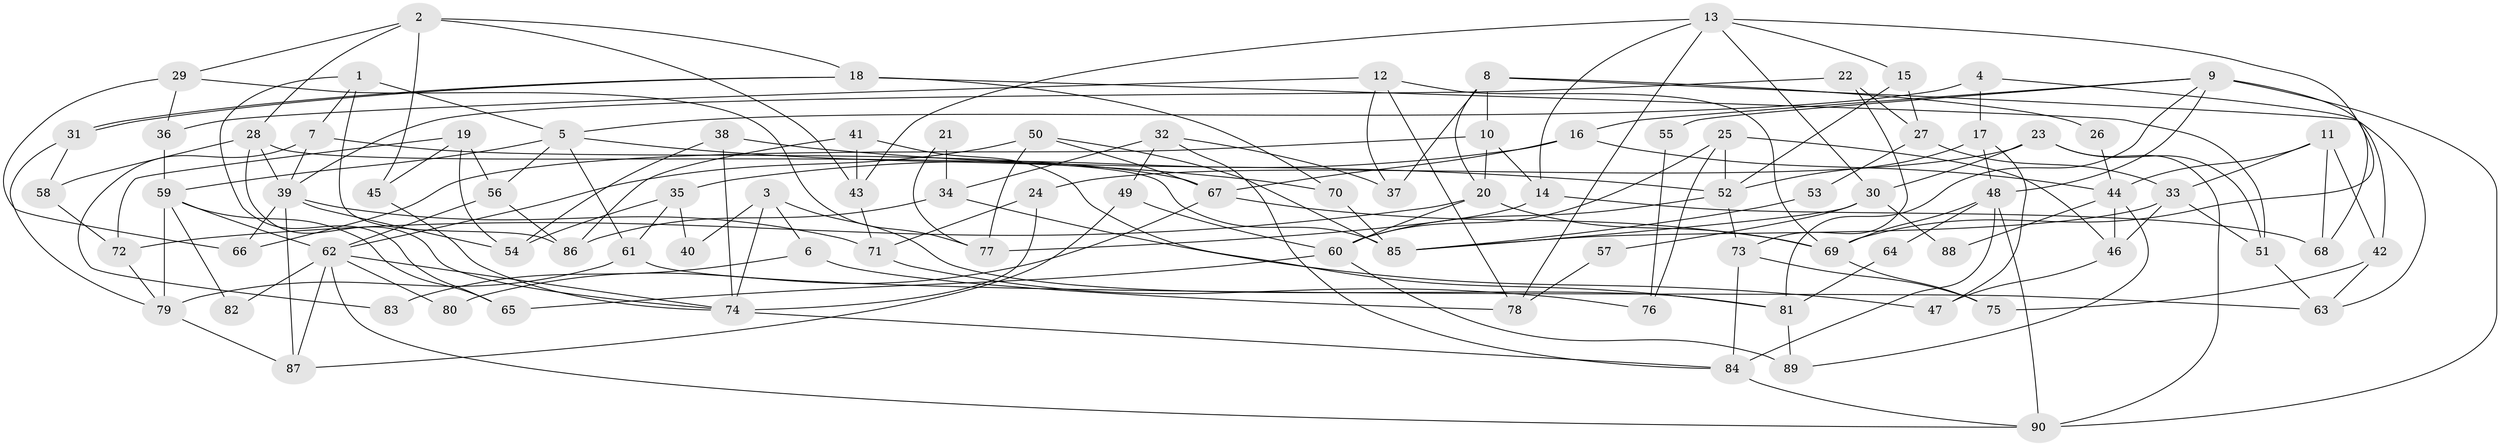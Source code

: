 // coarse degree distribution, {6: 0.17543859649122806, 7: 0.17543859649122806, 4: 0.08771929824561403, 5: 0.12280701754385964, 8: 0.05263157894736842, 9: 0.03508771929824561, 3: 0.19298245614035087, 2: 0.14035087719298245, 10: 0.017543859649122806}
// Generated by graph-tools (version 1.1) at 2025/23/03/03/25 07:23:56]
// undirected, 90 vertices, 180 edges
graph export_dot {
graph [start="1"]
  node [color=gray90,style=filled];
  1;
  2;
  3;
  4;
  5;
  6;
  7;
  8;
  9;
  10;
  11;
  12;
  13;
  14;
  15;
  16;
  17;
  18;
  19;
  20;
  21;
  22;
  23;
  24;
  25;
  26;
  27;
  28;
  29;
  30;
  31;
  32;
  33;
  34;
  35;
  36;
  37;
  38;
  39;
  40;
  41;
  42;
  43;
  44;
  45;
  46;
  47;
  48;
  49;
  50;
  51;
  52;
  53;
  54;
  55;
  56;
  57;
  58;
  59;
  60;
  61;
  62;
  63;
  64;
  65;
  66;
  67;
  68;
  69;
  70;
  71;
  72;
  73;
  74;
  75;
  76;
  77;
  78;
  79;
  80;
  81;
  82;
  83;
  84;
  85;
  86;
  87;
  88;
  89;
  90;
  1 -- 7;
  1 -- 65;
  1 -- 5;
  1 -- 86;
  2 -- 28;
  2 -- 29;
  2 -- 18;
  2 -- 43;
  2 -- 45;
  3 -- 74;
  3 -- 81;
  3 -- 6;
  3 -- 40;
  4 -- 42;
  4 -- 5;
  4 -- 17;
  5 -- 59;
  5 -- 56;
  5 -- 61;
  5 -- 70;
  6 -- 78;
  6 -- 83;
  7 -- 67;
  7 -- 39;
  7 -- 83;
  8 -- 37;
  8 -- 20;
  8 -- 10;
  8 -- 26;
  8 -- 63;
  9 -- 68;
  9 -- 90;
  9 -- 16;
  9 -- 48;
  9 -- 55;
  9 -- 81;
  10 -- 20;
  10 -- 14;
  10 -- 66;
  11 -- 44;
  11 -- 42;
  11 -- 33;
  11 -- 68;
  12 -- 69;
  12 -- 36;
  12 -- 37;
  12 -- 78;
  13 -- 43;
  13 -- 30;
  13 -- 14;
  13 -- 15;
  13 -- 69;
  13 -- 78;
  14 -- 68;
  14 -- 77;
  15 -- 52;
  15 -- 27;
  16 -- 67;
  16 -- 35;
  16 -- 44;
  17 -- 48;
  17 -- 47;
  17 -- 52;
  18 -- 31;
  18 -- 31;
  18 -- 51;
  18 -- 70;
  19 -- 45;
  19 -- 54;
  19 -- 56;
  19 -- 72;
  20 -- 72;
  20 -- 60;
  20 -- 69;
  21 -- 77;
  21 -- 34;
  22 -- 39;
  22 -- 73;
  22 -- 27;
  23 -- 90;
  23 -- 51;
  23 -- 24;
  23 -- 30;
  24 -- 74;
  24 -- 71;
  25 -- 60;
  25 -- 52;
  25 -- 46;
  25 -- 76;
  26 -- 44;
  27 -- 33;
  27 -- 53;
  28 -- 39;
  28 -- 85;
  28 -- 58;
  28 -- 74;
  29 -- 66;
  29 -- 77;
  29 -- 36;
  30 -- 85;
  30 -- 57;
  30 -- 88;
  31 -- 58;
  31 -- 79;
  32 -- 34;
  32 -- 84;
  32 -- 37;
  32 -- 49;
  33 -- 46;
  33 -- 51;
  33 -- 85;
  34 -- 86;
  34 -- 47;
  35 -- 61;
  35 -- 40;
  35 -- 54;
  36 -- 59;
  38 -- 74;
  38 -- 52;
  38 -- 54;
  39 -- 54;
  39 -- 87;
  39 -- 66;
  39 -- 71;
  41 -- 86;
  41 -- 43;
  41 -- 81;
  42 -- 63;
  42 -- 75;
  43 -- 71;
  44 -- 46;
  44 -- 88;
  44 -- 89;
  45 -- 74;
  46 -- 47;
  48 -- 69;
  48 -- 64;
  48 -- 84;
  48 -- 90;
  49 -- 87;
  49 -- 60;
  50 -- 85;
  50 -- 62;
  50 -- 67;
  50 -- 77;
  51 -- 63;
  52 -- 60;
  52 -- 73;
  53 -- 85;
  55 -- 76;
  56 -- 62;
  56 -- 86;
  57 -- 78;
  58 -- 72;
  59 -- 62;
  59 -- 79;
  59 -- 65;
  59 -- 82;
  60 -- 89;
  60 -- 65;
  61 -- 63;
  61 -- 79;
  62 -- 74;
  62 -- 80;
  62 -- 82;
  62 -- 87;
  62 -- 90;
  64 -- 81;
  67 -- 69;
  67 -- 80;
  69 -- 75;
  70 -- 85;
  71 -- 76;
  72 -- 79;
  73 -- 84;
  73 -- 75;
  74 -- 84;
  79 -- 87;
  81 -- 89;
  84 -- 90;
}
